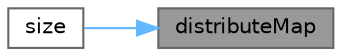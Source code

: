 digraph "distributeMap"
{
 // LATEX_PDF_SIZE
  bgcolor="transparent";
  edge [fontname=Helvetica,fontsize=10,labelfontname=Helvetica,labelfontsize=10];
  node [fontname=Helvetica,fontsize=10,shape=box,height=0.2,width=0.4];
  rankdir="RL";
  Node1 [id="Node000001",label="distributeMap",height=0.2,width=0.4,color="gray40", fillcolor="grey60", style="filled", fontcolor="black",tooltip=" "];
  Node1 -> Node2 [id="edge1_Node000001_Node000002",dir="back",color="steelblue1",style="solid",tooltip=" "];
  Node2 [id="Node000002",label="size",height=0.2,width=0.4,color="grey40", fillcolor="white", style="filled",URL="$classFoam_1_1distributedWeightedFvPatchFieldMapper.html#a03bc1200aac252c4d3e18657d700b71c",tooltip=" "];
}
